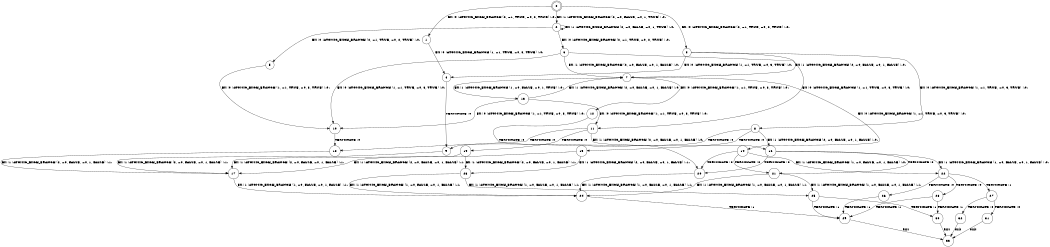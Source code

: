 digraph BCG {
size = "7, 10.5";
center = TRUE;
node [shape = circle];
0 [peripheries = 2];
0 -> 1 [label = "EX !0 !ATOMIC_EXCH_BRANCH (2, +1, TRUE, +0, 2, TRUE) !:0:"];
0 -> 2 [label = "EX !1 !ATOMIC_EXCH_BRANCH (2, +0, FALSE, +0, 1, TRUE) !:0:"];
0 -> 3 [label = "EX !0 !ATOMIC_EXCH_BRANCH (2, +1, TRUE, +0, 2, TRUE) !:0:"];
1 -> 4 [label = "EX !0 !ATOMIC_EXCH_BRANCH (1, +1, TRUE, +0, 3, TRUE) !:0:"];
2 -> 5 [label = "EX !0 !ATOMIC_EXCH_BRANCH (2, +1, TRUE, +0, 2, TRUE) !:0:"];
2 -> 6 [label = "EX !0 !ATOMIC_EXCH_BRANCH (2, +1, TRUE, +0, 2, TRUE) !:0:"];
2 -> 2 [label = "EX !1 !ATOMIC_EXCH_BRANCH (2, +0, FALSE, +0, 1, TRUE) !:0:"];
3 -> 4 [label = "EX !0 !ATOMIC_EXCH_BRANCH (1, +1, TRUE, +0, 3, TRUE) !:0:"];
3 -> 7 [label = "EX !1 !ATOMIC_EXCH_BRANCH (2, +0, FALSE, +0, 1, FALSE) !:0:"];
3 -> 8 [label = "EX !0 !ATOMIC_EXCH_BRANCH (1, +1, TRUE, +0, 3, TRUE) !:0:"];
4 -> 9 [label = "TERMINATE !0"];
5 -> 10 [label = "EX !0 !ATOMIC_EXCH_BRANCH (1, +1, TRUE, +0, 3, TRUE) !:0:"];
6 -> 10 [label = "EX !0 !ATOMIC_EXCH_BRANCH (1, +1, TRUE, +0, 3, TRUE) !:0:"];
6 -> 7 [label = "EX !1 !ATOMIC_EXCH_BRANCH (2, +0, FALSE, +0, 1, FALSE) !:0:"];
6 -> 11 [label = "EX !0 !ATOMIC_EXCH_BRANCH (1, +1, TRUE, +0, 3, TRUE) !:0:"];
7 -> 12 [label = "EX !0 !ATOMIC_EXCH_BRANCH (1, +1, TRUE, +0, 3, TRUE) !:0:"];
7 -> 13 [label = "EX !1 !ATOMIC_EXCH_BRANCH (1, +0, FALSE, +0, 1, TRUE) !:0:"];
7 -> 14 [label = "EX !0 !ATOMIC_EXCH_BRANCH (1, +1, TRUE, +0, 3, TRUE) !:0:"];
8 -> 9 [label = "TERMINATE !0"];
8 -> 15 [label = "TERMINATE !0"];
8 -> 16 [label = "EX !1 !ATOMIC_EXCH_BRANCH (2, +0, FALSE, +0, 1, FALSE) !:0:"];
9 -> 17 [label = "EX !1 !ATOMIC_EXCH_BRANCH (2, +0, FALSE, +0, 1, FALSE) !:1:"];
10 -> 18 [label = "TERMINATE !0"];
11 -> 18 [label = "TERMINATE !0"];
11 -> 19 [label = "TERMINATE !0"];
11 -> 16 [label = "EX !1 !ATOMIC_EXCH_BRANCH (2, +0, FALSE, +0, 1, FALSE) !:0:"];
12 -> 20 [label = "TERMINATE !0"];
13 -> 10 [label = "EX !0 !ATOMIC_EXCH_BRANCH (1, +1, TRUE, +0, 3, TRUE) !:0:"];
13 -> 7 [label = "EX !1 !ATOMIC_EXCH_BRANCH (2, +0, FALSE, +0, 1, FALSE) !:0:"];
13 -> 11 [label = "EX !0 !ATOMIC_EXCH_BRANCH (1, +1, TRUE, +0, 3, TRUE) !:0:"];
14 -> 20 [label = "TERMINATE !0"];
14 -> 21 [label = "TERMINATE !0"];
14 -> 22 [label = "EX !1 !ATOMIC_EXCH_BRANCH (1, +0, FALSE, +0, 1, FALSE) !:0:"];
15 -> 17 [label = "EX !1 !ATOMIC_EXCH_BRANCH (2, +0, FALSE, +0, 1, FALSE) !:1:"];
15 -> 23 [label = "EX !1 !ATOMIC_EXCH_BRANCH (2, +0, FALSE, +0, 1, FALSE) !:1:"];
16 -> 20 [label = "TERMINATE !0"];
16 -> 21 [label = "TERMINATE !0"];
16 -> 22 [label = "EX !1 !ATOMIC_EXCH_BRANCH (1, +0, FALSE, +0, 1, FALSE) !:0:"];
17 -> 24 [label = "EX !1 !ATOMIC_EXCH_BRANCH (1, +0, FALSE, +0, 1, FALSE) !:1:"];
18 -> 17 [label = "EX !1 !ATOMIC_EXCH_BRANCH (2, +0, FALSE, +0, 1, FALSE) !:1:"];
19 -> 17 [label = "EX !1 !ATOMIC_EXCH_BRANCH (2, +0, FALSE, +0, 1, FALSE) !:1:"];
19 -> 23 [label = "EX !1 !ATOMIC_EXCH_BRANCH (2, +0, FALSE, +0, 1, FALSE) !:1:"];
20 -> 24 [label = "EX !1 !ATOMIC_EXCH_BRANCH (1, +0, FALSE, +0, 1, FALSE) !:1:"];
21 -> 24 [label = "EX !1 !ATOMIC_EXCH_BRANCH (1, +0, FALSE, +0, 1, FALSE) !:1:"];
21 -> 25 [label = "EX !1 !ATOMIC_EXCH_BRANCH (1, +0, FALSE, +0, 1, FALSE) !:1:"];
22 -> 26 [label = "TERMINATE !0"];
22 -> 27 [label = "TERMINATE !1"];
22 -> 28 [label = "TERMINATE !0"];
23 -> 24 [label = "EX !1 !ATOMIC_EXCH_BRANCH (1, +0, FALSE, +0, 1, FALSE) !:1:"];
23 -> 25 [label = "EX !1 !ATOMIC_EXCH_BRANCH (1, +0, FALSE, +0, 1, FALSE) !:1:"];
24 -> 29 [label = "TERMINATE !1"];
25 -> 29 [label = "TERMINATE !1"];
25 -> 30 [label = "TERMINATE !1"];
26 -> 29 [label = "TERMINATE !1"];
27 -> 31 [label = "TERMINATE !0"];
27 -> 32 [label = "TERMINATE !0"];
28 -> 29 [label = "TERMINATE !1"];
28 -> 30 [label = "TERMINATE !1"];
29 -> 33 [label = "exit"];
30 -> 33 [label = "exit"];
31 -> 33 [label = "exit"];
32 -> 33 [label = "exit"];
}
